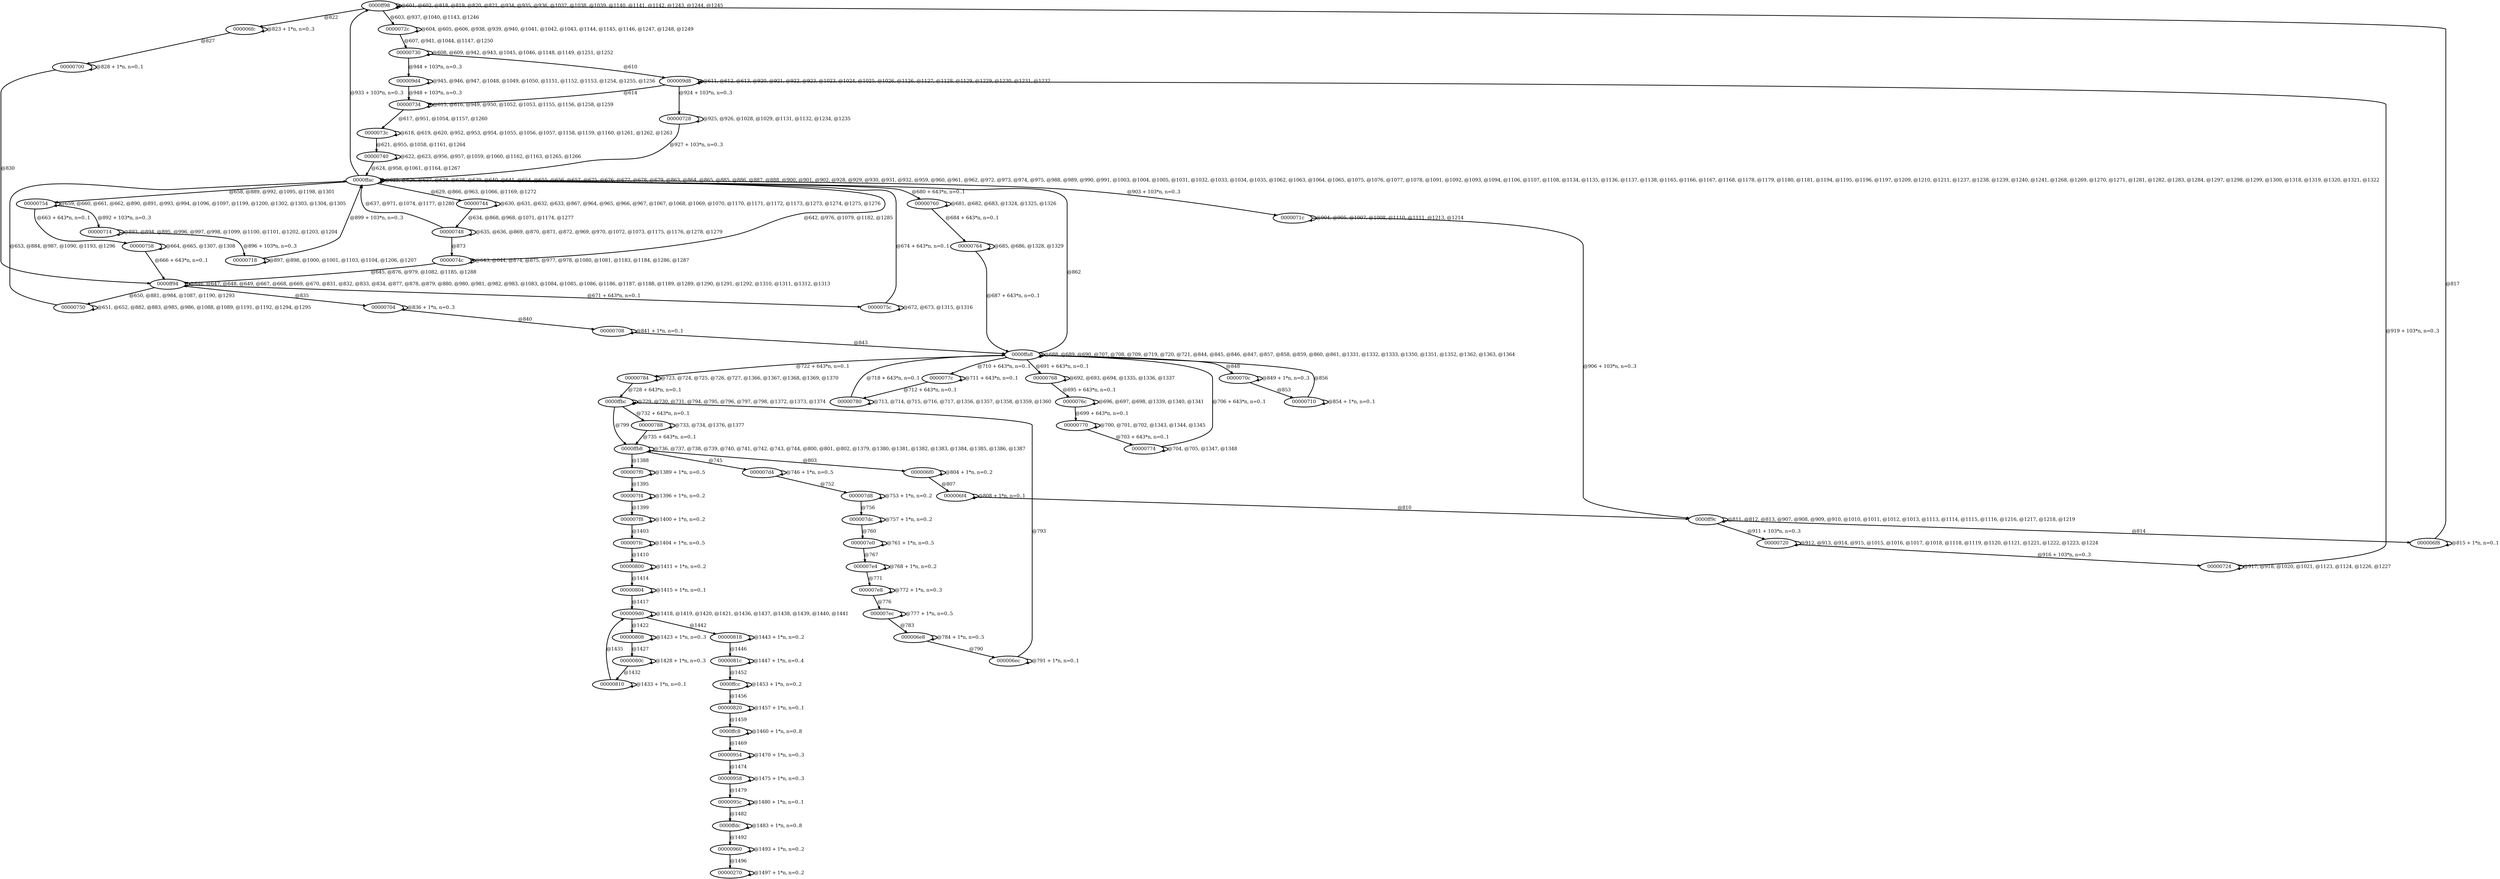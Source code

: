 digraph G {
        node [style=rounded, penwidth=3, fontsize=20, shape=oval];
        "0000ff98" -> "0000ff98" [label="@601, @602, @818, @819, @820, @821, @934, @935, @936, @1037, @1038, @1039, @1140, @1141, @1142, @1243, @1244, @1245", color=black,arrowsize=1,style=bold,penwidth=3,fontsize=20];
"0000ff98" -> "0000072c" [label="@603, @937, @1040, @1143, @1246", color=black,arrowsize=1,style=bold,penwidth=3,fontsize=20];
"0000072c" -> "0000072c" [label="@604, @605, @606, @938, @939, @940, @1041, @1042, @1043, @1144, @1145, @1146, @1247, @1248, @1249", color=black,arrowsize=1,style=bold,penwidth=3,fontsize=20];
"0000072c" -> "00000730" [label="@607, @941, @1044, @1147, @1250", color=black,arrowsize=1,style=bold,penwidth=3,fontsize=20];
"00000730" -> "00000730" [label="@608, @609, @942, @943, @1045, @1046, @1148, @1149, @1251, @1252", color=black,arrowsize=1,style=bold,penwidth=3,fontsize=20];
"00000730" -> "000009d8" [label="@610", color=black,arrowsize=1,style=bold,penwidth=3,fontsize=20];
"000009d8" -> "000009d8" [label="@611, @612, @613, @920, @921, @922, @923, @1023, @1024, @1025, @1026, @1126, @1127, @1128, @1129, @1229, @1230, @1231, @1232", color=black,arrowsize=1,style=bold,penwidth=3,fontsize=20];
"000009d8" -> "00000734" [label="@614", color=black,arrowsize=1,style=bold,penwidth=3,fontsize=20];
"00000734" -> "00000734" [label="@615, @616, @949, @950, @1052, @1053, @1155, @1156, @1258, @1259", color=black,arrowsize=1,style=bold,penwidth=3,fontsize=20];
"00000734" -> "0000073c" [label="@617, @951, @1054, @1157, @1260", color=black,arrowsize=1,style=bold,penwidth=3,fontsize=20];
"0000073c" -> "0000073c" [label="@618, @619, @620, @952, @953, @954, @1055, @1056, @1057, @1158, @1159, @1160, @1261, @1262, @1263", color=black,arrowsize=1,style=bold,penwidth=3,fontsize=20];
"0000073c" -> "00000740" [label="@621, @955, @1058, @1161, @1264", color=black,arrowsize=1,style=bold,penwidth=3,fontsize=20];
"00000740" -> "00000740" [label="@622, @623, @956, @957, @1059, @1060, @1162, @1163, @1265, @1266", color=black,arrowsize=1,style=bold,penwidth=3,fontsize=20];
"00000740" -> "0000ffac" [label="@624, @958, @1061, @1164, @1267", color=black,arrowsize=1,style=bold,penwidth=3,fontsize=20];
"0000ffac" -> "0000ffac" [label="@625, @626, @627, @628, @638, @639, @640, @641, @654, @655, @656, @657, @675, @676, @677, @678, @679, @863, @864, @865, @885, @886, @887, @888, @900, @901, @902, @928, @929, @930, @931, @932, @959, @960, @961, @962, @972, @973, @974, @975, @988, @989, @990, @991, @1003, @1004, @1005, @1031, @1032, @1033, @1034, @1035, @1062, @1063, @1064, @1065, @1075, @1076, @1077, @1078, @1091, @1092, @1093, @1094, @1106, @1107, @1108, @1134, @1135, @1136, @1137, @1138, @1165, @1166, @1167, @1168, @1178, @1179, @1180, @1181, @1194, @1195, @1196, @1197, @1209, @1210, @1211, @1237, @1238, @1239, @1240, @1241, @1268, @1269, @1270, @1271, @1281, @1282, @1283, @1284, @1297, @1298, @1299, @1300, @1318, @1319, @1320, @1321, @1322", color=black,arrowsize=1,style=bold,penwidth=3,fontsize=20];
"0000ffac" -> "00000744" [label="@629, @866, @963, @1066, @1169, @1272", color=black,arrowsize=1,style=bold,penwidth=3,fontsize=20];
"00000744" -> "00000744" [label="@630, @631, @632, @633, @867, @964, @965, @966, @967, @1067, @1068, @1069, @1070, @1170, @1171, @1172, @1173, @1273, @1274, @1275, @1276", color=black,arrowsize=1,style=bold,penwidth=3,fontsize=20];
"00000744" -> "00000748" [label="@634, @868, @968, @1071, @1174, @1277", color=black,arrowsize=1,style=bold,penwidth=3,fontsize=20];
"00000748" -> "00000748" [label="@635, @636, @869, @870, @871, @872, @969, @970, @1072, @1073, @1175, @1176, @1278, @1279", color=black,arrowsize=1,style=bold,penwidth=3,fontsize=20];
"00000748" -> "0000ffac" [label="@637, @971, @1074, @1177, @1280", color=black,arrowsize=1,style=bold,penwidth=3,fontsize=20];
"0000ffac" -> "0000074c" [label="@642, @976, @1079, @1182, @1285", color=black,arrowsize=1,style=bold,penwidth=3,fontsize=20];
"0000074c" -> "0000074c" [label="@643, @644, @874, @875, @977, @978, @1080, @1081, @1183, @1184, @1286, @1287", color=black,arrowsize=1,style=bold,penwidth=3,fontsize=20];
"0000074c" -> "0000ff94" [label="@645, @876, @979, @1082, @1185, @1288", color=black,arrowsize=1,style=bold,penwidth=3,fontsize=20];
"0000ff94" -> "0000ff94" [label="@646, @647, @648, @649, @667, @668, @669, @670, @831, @832, @833, @834, @877, @878, @879, @880, @980, @981, @982, @983, @1083, @1084, @1085, @1086, @1186, @1187, @1188, @1189, @1289, @1290, @1291, @1292, @1310, @1311, @1312, @1313", color=black,arrowsize=1,style=bold,penwidth=3,fontsize=20];
"0000ff94" -> "00000750" [label="@650, @881, @984, @1087, @1190, @1293", color=black,arrowsize=1,style=bold,penwidth=3,fontsize=20];
"00000750" -> "00000750" [label="@651, @652, @882, @883, @985, @986, @1088, @1089, @1191, @1192, @1294, @1295", color=black,arrowsize=1,style=bold,penwidth=3,fontsize=20];
"00000750" -> "0000ffac" [label="@653, @884, @987, @1090, @1193, @1296", color=black,arrowsize=1,style=bold,penwidth=3,fontsize=20];
"0000ffac" -> "00000754" [label="@658, @889, @992, @1095, @1198, @1301", color=black,arrowsize=1,style=bold,penwidth=3,fontsize=20];
"00000754" -> "00000754" [label="@659, @660, @661, @662, @890, @891, @993, @994, @1096, @1097, @1199, @1200, @1302, @1303, @1304, @1305", color=black,arrowsize=1,style=bold,penwidth=3,fontsize=20];
"00000754" -> "00000758" [label="@663 + 643*n, n=0..1", color=black,arrowsize=1,style=bold,penwidth=3,fontsize=20];
"00000758" -> "00000758" [label="@664, @665, @1307, @1308", color=black,arrowsize=1,style=bold,penwidth=3,fontsize=20];
"00000758" -> "0000ff94" [label="@666 + 643*n, n=0..1", color=black,arrowsize=1,style=bold,penwidth=3,fontsize=20];
"0000ff94" -> "0000075c" [label="@671 + 643*n, n=0..1", color=black,arrowsize=1,style=bold,penwidth=3,fontsize=20];
"0000075c" -> "0000075c" [label="@672, @673, @1315, @1316", color=black,arrowsize=1,style=bold,penwidth=3,fontsize=20];
"0000075c" -> "0000ffac" [label="@674 + 643*n, n=0..1", color=black,arrowsize=1,style=bold,penwidth=3,fontsize=20];
"0000ffac" -> "00000760" [label="@680 + 643*n, n=0..1", color=black,arrowsize=1,style=bold,penwidth=3,fontsize=20];
"00000760" -> "00000760" [label="@681, @682, @683, @1324, @1325, @1326", color=black,arrowsize=1,style=bold,penwidth=3,fontsize=20];
"00000760" -> "00000764" [label="@684 + 643*n, n=0..1", color=black,arrowsize=1,style=bold,penwidth=3,fontsize=20];
"00000764" -> "00000764" [label="@685, @686, @1328, @1329", color=black,arrowsize=1,style=bold,penwidth=3,fontsize=20];
"00000764" -> "0000ffa8" [label="@687 + 643*n, n=0..1", color=black,arrowsize=1,style=bold,penwidth=3,fontsize=20];
"0000ffa8" -> "0000ffa8" [label="@688, @689, @690, @707, @708, @709, @719, @720, @721, @844, @845, @846, @847, @857, @858, @859, @860, @861, @1331, @1332, @1333, @1350, @1351, @1352, @1362, @1363, @1364", color=black,arrowsize=1,style=bold,penwidth=3,fontsize=20];
"0000ffa8" -> "00000768" [label="@691 + 643*n, n=0..1", color=black,arrowsize=1,style=bold,penwidth=3,fontsize=20];
"00000768" -> "00000768" [label="@692, @693, @694, @1335, @1336, @1337", color=black,arrowsize=1,style=bold,penwidth=3,fontsize=20];
"00000768" -> "0000076c" [label="@695 + 643*n, n=0..1", color=black,arrowsize=1,style=bold,penwidth=3,fontsize=20];
"0000076c" -> "0000076c" [label="@696, @697, @698, @1339, @1340, @1341", color=black,arrowsize=1,style=bold,penwidth=3,fontsize=20];
"0000076c" -> "00000770" [label="@699 + 643*n, n=0..1", color=black,arrowsize=1,style=bold,penwidth=3,fontsize=20];
"00000770" -> "00000770" [label="@700, @701, @702, @1343, @1344, @1345", color=black,arrowsize=1,style=bold,penwidth=3,fontsize=20];
"00000770" -> "00000774" [label="@703 + 643*n, n=0..1", color=black,arrowsize=1,style=bold,penwidth=3,fontsize=20];
"00000774" -> "00000774" [label="@704, @705, @1347, @1348", color=black,arrowsize=1,style=bold,penwidth=3,fontsize=20];
"00000774" -> "0000ffa8" [label="@706 + 643*n, n=0..1", color=black,arrowsize=1,style=bold,penwidth=3,fontsize=20];
"0000ffa8" -> "0000077c" [label="@710 + 643*n, n=0..1", color=black,arrowsize=1,style=bold,penwidth=3,fontsize=20];
"0000077c" -> "0000077c" [label="@711 + 643*n, n=0..1", color=black,arrowsize=1,style=bold,penwidth=3,fontsize=20];
"0000077c" -> "00000780" [label="@712 + 643*n, n=0..1", color=black,arrowsize=1,style=bold,penwidth=3,fontsize=20];
"00000780" -> "00000780" [label="@713, @714, @715, @716, @717, @1356, @1357, @1358, @1359, @1360", color=black,arrowsize=1,style=bold,penwidth=3,fontsize=20];
"00000780" -> "0000ffa8" [label="@718 + 643*n, n=0..1", color=black,arrowsize=1,style=bold,penwidth=3,fontsize=20];
"0000ffa8" -> "00000784" [label="@722 + 643*n, n=0..1", color=black,arrowsize=1,style=bold,penwidth=3,fontsize=20];
"00000784" -> "00000784" [label="@723, @724, @725, @726, @727, @1366, @1367, @1368, @1369, @1370", color=black,arrowsize=1,style=bold,penwidth=3,fontsize=20];
"00000784" -> "0000ffbc" [label="@728 + 643*n, n=0..1", color=black,arrowsize=1,style=bold,penwidth=3,fontsize=20];
"0000ffbc" -> "0000ffbc" [label="@729, @730, @731, @794, @795, @796, @797, @798, @1372, @1373, @1374", color=black,arrowsize=1,style=bold,penwidth=3,fontsize=20];
"0000ffbc" -> "00000788" [label="@732 + 643*n, n=0..1", color=black,arrowsize=1,style=bold,penwidth=3,fontsize=20];
"00000788" -> "00000788" [label="@733, @734, @1376, @1377", color=black,arrowsize=1,style=bold,penwidth=3,fontsize=20];
"00000788" -> "0000ffb8" [label="@735 + 643*n, n=0..1", color=black,arrowsize=1,style=bold,penwidth=3,fontsize=20];
"0000ffb8" -> "0000ffb8" [label="@736, @737, @738, @739, @740, @741, @742, @743, @744, @800, @801, @802, @1379, @1380, @1381, @1382, @1383, @1384, @1385, @1386, @1387", color=black,arrowsize=1,style=bold,penwidth=3,fontsize=20];
"0000ffb8" -> "000007d4" [label="@745", color=black,arrowsize=1,style=bold,penwidth=3,fontsize=20];
"000007d4" -> "000007d4" [label="@746 + 1*n, n=0..5", color=black,arrowsize=1,style=bold,penwidth=3,fontsize=20];
"000007d4" -> "000007d8" [label="@752", color=black,arrowsize=1,style=bold,penwidth=3,fontsize=20];
"000007d8" -> "000007d8" [label="@753 + 1*n, n=0..2", color=black,arrowsize=1,style=bold,penwidth=3,fontsize=20];
"000007d8" -> "000007dc" [label="@756", color=black,arrowsize=1,style=bold,penwidth=3,fontsize=20];
"000007dc" -> "000007dc" [label="@757 + 1*n, n=0..2", color=black,arrowsize=1,style=bold,penwidth=3,fontsize=20];
"000007dc" -> "000007e0" [label="@760", color=black,arrowsize=1,style=bold,penwidth=3,fontsize=20];
"000007e0" -> "000007e0" [label="@761 + 1*n, n=0..5", color=black,arrowsize=1,style=bold,penwidth=3,fontsize=20];
"000007e0" -> "000007e4" [label="@767", color=black,arrowsize=1,style=bold,penwidth=3,fontsize=20];
"000007e4" -> "000007e4" [label="@768 + 1*n, n=0..2", color=black,arrowsize=1,style=bold,penwidth=3,fontsize=20];
"000007e4" -> "000007e8" [label="@771", color=black,arrowsize=1,style=bold,penwidth=3,fontsize=20];
"000007e8" -> "000007e8" [label="@772 + 1*n, n=0..3", color=black,arrowsize=1,style=bold,penwidth=3,fontsize=20];
"000007e8" -> "000007ec" [label="@776", color=black,arrowsize=1,style=bold,penwidth=3,fontsize=20];
"000007ec" -> "000007ec" [label="@777 + 1*n, n=0..5", color=black,arrowsize=1,style=bold,penwidth=3,fontsize=20];
"000007ec" -> "000006e8" [label="@783", color=black,arrowsize=1,style=bold,penwidth=3,fontsize=20];
"000006e8" -> "000006e8" [label="@784 + 1*n, n=0..5", color=black,arrowsize=1,style=bold,penwidth=3,fontsize=20];
"000006e8" -> "000006ec" [label="@790", color=black,arrowsize=1,style=bold,penwidth=3,fontsize=20];
"000006ec" -> "000006ec" [label="@791 + 1*n, n=0..1", color=black,arrowsize=1,style=bold,penwidth=3,fontsize=20];
"000006ec" -> "0000ffbc" [label="@793", color=black,arrowsize=1,style=bold,penwidth=3,fontsize=20];
"0000ffbc" -> "0000ffb8" [label="@799", color=black,arrowsize=1,style=bold,penwidth=3,fontsize=20];
"0000ffb8" -> "000006f0" [label="@803", color=black,arrowsize=1,style=bold,penwidth=3,fontsize=20];
"000006f0" -> "000006f0" [label="@804 + 1*n, n=0..2", color=black,arrowsize=1,style=bold,penwidth=3,fontsize=20];
"000006f0" -> "000006f4" [label="@807", color=black,arrowsize=1,style=bold,penwidth=3,fontsize=20];
"000006f4" -> "000006f4" [label="@808 + 1*n, n=0..1", color=black,arrowsize=1,style=bold,penwidth=3,fontsize=20];
"000006f4" -> "0000ff9c" [label="@810", color=black,arrowsize=1,style=bold,penwidth=3,fontsize=20];
"0000ff9c" -> "0000ff9c" [label="@811, @812, @813, @907, @908, @909, @910, @1010, @1011, @1012, @1013, @1113, @1114, @1115, @1116, @1216, @1217, @1218, @1219", color=black,arrowsize=1,style=bold,penwidth=3,fontsize=20];
"0000ff9c" -> "000006f8" [label="@814", color=black,arrowsize=1,style=bold,penwidth=3,fontsize=20];
"000006f8" -> "000006f8" [label="@815 + 1*n, n=0..1", color=black,arrowsize=1,style=bold,penwidth=3,fontsize=20];
"000006f8" -> "0000ff98" [label="@817", color=black,arrowsize=1,style=bold,penwidth=3,fontsize=20];
"0000ff98" -> "000006fc" [label="@822", color=black,arrowsize=1,style=bold,penwidth=3,fontsize=20];
"000006fc" -> "000006fc" [label="@823 + 1*n, n=0..3", color=black,arrowsize=1,style=bold,penwidth=3,fontsize=20];
"000006fc" -> "00000700" [label="@827", color=black,arrowsize=1,style=bold,penwidth=3,fontsize=20];
"00000700" -> "00000700" [label="@828 + 1*n, n=0..1", color=black,arrowsize=1,style=bold,penwidth=3,fontsize=20];
"00000700" -> "0000ff94" [label="@830", color=black,arrowsize=1,style=bold,penwidth=3,fontsize=20];
"0000ff94" -> "00000704" [label="@835", color=black,arrowsize=1,style=bold,penwidth=3,fontsize=20];
"00000704" -> "00000704" [label="@836 + 1*n, n=0..3", color=black,arrowsize=1,style=bold,penwidth=3,fontsize=20];
"00000704" -> "00000708" [label="@840", color=black,arrowsize=1,style=bold,penwidth=3,fontsize=20];
"00000708" -> "00000708" [label="@841 + 1*n, n=0..1", color=black,arrowsize=1,style=bold,penwidth=3,fontsize=20];
"00000708" -> "0000ffa8" [label="@843", color=black,arrowsize=1,style=bold,penwidth=3,fontsize=20];
"0000ffa8" -> "0000070c" [label="@848", color=black,arrowsize=1,style=bold,penwidth=3,fontsize=20];
"0000070c" -> "0000070c" [label="@849 + 1*n, n=0..3", color=black,arrowsize=1,style=bold,penwidth=3,fontsize=20];
"0000070c" -> "00000710" [label="@853", color=black,arrowsize=1,style=bold,penwidth=3,fontsize=20];
"00000710" -> "00000710" [label="@854 + 1*n, n=0..1", color=black,arrowsize=1,style=bold,penwidth=3,fontsize=20];
"00000710" -> "0000ffa8" [label="@856", color=black,arrowsize=1,style=bold,penwidth=3,fontsize=20];
"0000ffa8" -> "0000ffac" [label="@862", color=black,arrowsize=1,style=bold,penwidth=3,fontsize=20];
"00000748" -> "0000074c" [label="@873", color=black,arrowsize=1,style=bold,penwidth=3,fontsize=20];
"00000754" -> "00000714" [label="@892 + 103*n, n=0..3", color=black,arrowsize=1,style=bold,penwidth=3,fontsize=20];
"00000714" -> "00000714" [label="@893, @894, @895, @996, @997, @998, @1099, @1100, @1101, @1202, @1203, @1204", color=black,arrowsize=1,style=bold,penwidth=3,fontsize=20];
"00000714" -> "00000718" [label="@896 + 103*n, n=0..3", color=black,arrowsize=1,style=bold,penwidth=3,fontsize=20];
"00000718" -> "00000718" [label="@897, @898, @1000, @1001, @1103, @1104, @1206, @1207", color=black,arrowsize=1,style=bold,penwidth=3,fontsize=20];
"00000718" -> "0000ffac" [label="@899 + 103*n, n=0..3", color=black,arrowsize=1,style=bold,penwidth=3,fontsize=20];
"0000ffac" -> "0000071c" [label="@903 + 103*n, n=0..3", color=black,arrowsize=1,style=bold,penwidth=3,fontsize=20];
"0000071c" -> "0000071c" [label="@904, @905, @1007, @1008, @1110, @1111, @1213, @1214", color=black,arrowsize=1,style=bold,penwidth=3,fontsize=20];
"0000071c" -> "0000ff9c" [label="@906 + 103*n, n=0..3", color=black,arrowsize=1,style=bold,penwidth=3,fontsize=20];
"0000ff9c" -> "00000720" [label="@911 + 103*n, n=0..3", color=black,arrowsize=1,style=bold,penwidth=3,fontsize=20];
"00000720" -> "00000720" [label="@912, @913, @914, @915, @1015, @1016, @1017, @1018, @1118, @1119, @1120, @1121, @1221, @1222, @1223, @1224", color=black,arrowsize=1,style=bold,penwidth=3,fontsize=20];
"00000720" -> "00000724" [label="@916 + 103*n, n=0..3", color=black,arrowsize=1,style=bold,penwidth=3,fontsize=20];
"00000724" -> "00000724" [label="@917, @918, @1020, @1021, @1123, @1124, @1226, @1227", color=black,arrowsize=1,style=bold,penwidth=3,fontsize=20];
"00000724" -> "000009d8" [label="@919 + 103*n, n=0..3", color=black,arrowsize=1,style=bold,penwidth=3,fontsize=20];
"000009d8" -> "00000728" [label="@924 + 103*n, n=0..3", color=black,arrowsize=1,style=bold,penwidth=3,fontsize=20];
"00000728" -> "00000728" [label="@925, @926, @1028, @1029, @1131, @1132, @1234, @1235", color=black,arrowsize=1,style=bold,penwidth=3,fontsize=20];
"00000728" -> "0000ffac" [label="@927 + 103*n, n=0..3", color=black,arrowsize=1,style=bold,penwidth=3,fontsize=20];
"0000ffac" -> "0000ff98" [label="@933 + 103*n, n=0..3", color=black,arrowsize=1,style=bold,penwidth=3,fontsize=20];
"00000730" -> "000009d4" [label="@944 + 103*n, n=0..3", color=black,arrowsize=1,style=bold,penwidth=3,fontsize=20];
"000009d4" -> "000009d4" [label="@945, @946, @947, @1048, @1049, @1050, @1151, @1152, @1153, @1254, @1255, @1256", color=black,arrowsize=1,style=bold,penwidth=3,fontsize=20];
"000009d4" -> "00000734" [label="@948 + 103*n, n=0..3", color=black,arrowsize=1,style=bold,penwidth=3,fontsize=20];
"0000ffb8" -> "000007f0" [label="@1388", color=black,arrowsize=1,style=bold,penwidth=3,fontsize=20];
"000007f0" -> "000007f0" [label="@1389 + 1*n, n=0..5", color=black,arrowsize=1,style=bold,penwidth=3,fontsize=20];
"000007f0" -> "000007f4" [label="@1395", color=black,arrowsize=1,style=bold,penwidth=3,fontsize=20];
"000007f4" -> "000007f4" [label="@1396 + 1*n, n=0..2", color=black,arrowsize=1,style=bold,penwidth=3,fontsize=20];
"000007f4" -> "000007f8" [label="@1399", color=black,arrowsize=1,style=bold,penwidth=3,fontsize=20];
"000007f8" -> "000007f8" [label="@1400 + 1*n, n=0..2", color=black,arrowsize=1,style=bold,penwidth=3,fontsize=20];
"000007f8" -> "000007fc" [label="@1403", color=black,arrowsize=1,style=bold,penwidth=3,fontsize=20];
"000007fc" -> "000007fc" [label="@1404 + 1*n, n=0..5", color=black,arrowsize=1,style=bold,penwidth=3,fontsize=20];
"000007fc" -> "00000800" [label="@1410", color=black,arrowsize=1,style=bold,penwidth=3,fontsize=20];
"00000800" -> "00000800" [label="@1411 + 1*n, n=0..2", color=black,arrowsize=1,style=bold,penwidth=3,fontsize=20];
"00000800" -> "00000804" [label="@1414", color=black,arrowsize=1,style=bold,penwidth=3,fontsize=20];
"00000804" -> "00000804" [label="@1415 + 1*n, n=0..1", color=black,arrowsize=1,style=bold,penwidth=3,fontsize=20];
"00000804" -> "000009d0" [label="@1417", color=black,arrowsize=1,style=bold,penwidth=3,fontsize=20];
"000009d0" -> "000009d0" [label="@1418, @1419, @1420, @1421, @1436, @1437, @1438, @1439, @1440, @1441", color=black,arrowsize=1,style=bold,penwidth=3,fontsize=20];
"000009d0" -> "00000808" [label="@1422", color=black,arrowsize=1,style=bold,penwidth=3,fontsize=20];
"00000808" -> "00000808" [label="@1423 + 1*n, n=0..3", color=black,arrowsize=1,style=bold,penwidth=3,fontsize=20];
"00000808" -> "0000080c" [label="@1427", color=black,arrowsize=1,style=bold,penwidth=3,fontsize=20];
"0000080c" -> "0000080c" [label="@1428 + 1*n, n=0..3", color=black,arrowsize=1,style=bold,penwidth=3,fontsize=20];
"0000080c" -> "00000810" [label="@1432", color=black,arrowsize=1,style=bold,penwidth=3,fontsize=20];
"00000810" -> "00000810" [label="@1433 + 1*n, n=0..1", color=black,arrowsize=1,style=bold,penwidth=3,fontsize=20];
"00000810" -> "000009d0" [label="@1435", color=black,arrowsize=1,style=bold,penwidth=3,fontsize=20];
"000009d0" -> "00000818" [label="@1442", color=black,arrowsize=1,style=bold,penwidth=3,fontsize=20];
"00000818" -> "00000818" [label="@1443 + 1*n, n=0..2", color=black,arrowsize=1,style=bold,penwidth=3,fontsize=20];
"00000818" -> "0000081c" [label="@1446", color=black,arrowsize=1,style=bold,penwidth=3,fontsize=20];
"0000081c" -> "0000081c" [label="@1447 + 1*n, n=0..4", color=black,arrowsize=1,style=bold,penwidth=3,fontsize=20];
"0000081c" -> "0000ffcc" [label="@1452", color=black,arrowsize=1,style=bold,penwidth=3,fontsize=20];
"0000ffcc" -> "0000ffcc" [label="@1453 + 1*n, n=0..2", color=black,arrowsize=1,style=bold,penwidth=3,fontsize=20];
"0000ffcc" -> "00000820" [label="@1456", color=black,arrowsize=1,style=bold,penwidth=3,fontsize=20];
"00000820" -> "00000820" [label="@1457 + 1*n, n=0..1", color=black,arrowsize=1,style=bold,penwidth=3,fontsize=20];
"00000820" -> "0000ffc8" [label="@1459", color=black,arrowsize=1,style=bold,penwidth=3,fontsize=20];
"0000ffc8" -> "0000ffc8" [label="@1460 + 1*n, n=0..8", color=black,arrowsize=1,style=bold,penwidth=3,fontsize=20];
"0000ffc8" -> "00000954" [label="@1469", color=black,arrowsize=1,style=bold,penwidth=3,fontsize=20];
"00000954" -> "00000954" [label="@1470 + 1*n, n=0..3", color=black,arrowsize=1,style=bold,penwidth=3,fontsize=20];
"00000954" -> "00000958" [label="@1474", color=black,arrowsize=1,style=bold,penwidth=3,fontsize=20];
"00000958" -> "00000958" [label="@1475 + 1*n, n=0..3", color=black,arrowsize=1,style=bold,penwidth=3,fontsize=20];
"00000958" -> "0000095c" [label="@1479", color=black,arrowsize=1,style=bold,penwidth=3,fontsize=20];
"0000095c" -> "0000095c" [label="@1480 + 1*n, n=0..1", color=black,arrowsize=1,style=bold,penwidth=3,fontsize=20];
"0000095c" -> "0000ffdc" [label="@1482", color=black,arrowsize=1,style=bold,penwidth=3,fontsize=20];
"0000ffdc" -> "0000ffdc" [label="@1483 + 1*n, n=0..8", color=black,arrowsize=1,style=bold,penwidth=3,fontsize=20];
"0000ffdc" -> "00000960" [label="@1492", color=black,arrowsize=1,style=bold,penwidth=3,fontsize=20];
"00000960" -> "00000960" [label="@1493 + 1*n, n=0..2", color=black,arrowsize=1,style=bold,penwidth=3,fontsize=20];
"00000960" -> "00000270" [label="@1496", color=black,arrowsize=1,style=bold,penwidth=3,fontsize=20];
"00000270" -> "00000270" [label="@1497 + 1*n, n=0..2", color=black,arrowsize=1,style=bold,penwidth=3,fontsize=20];
}

